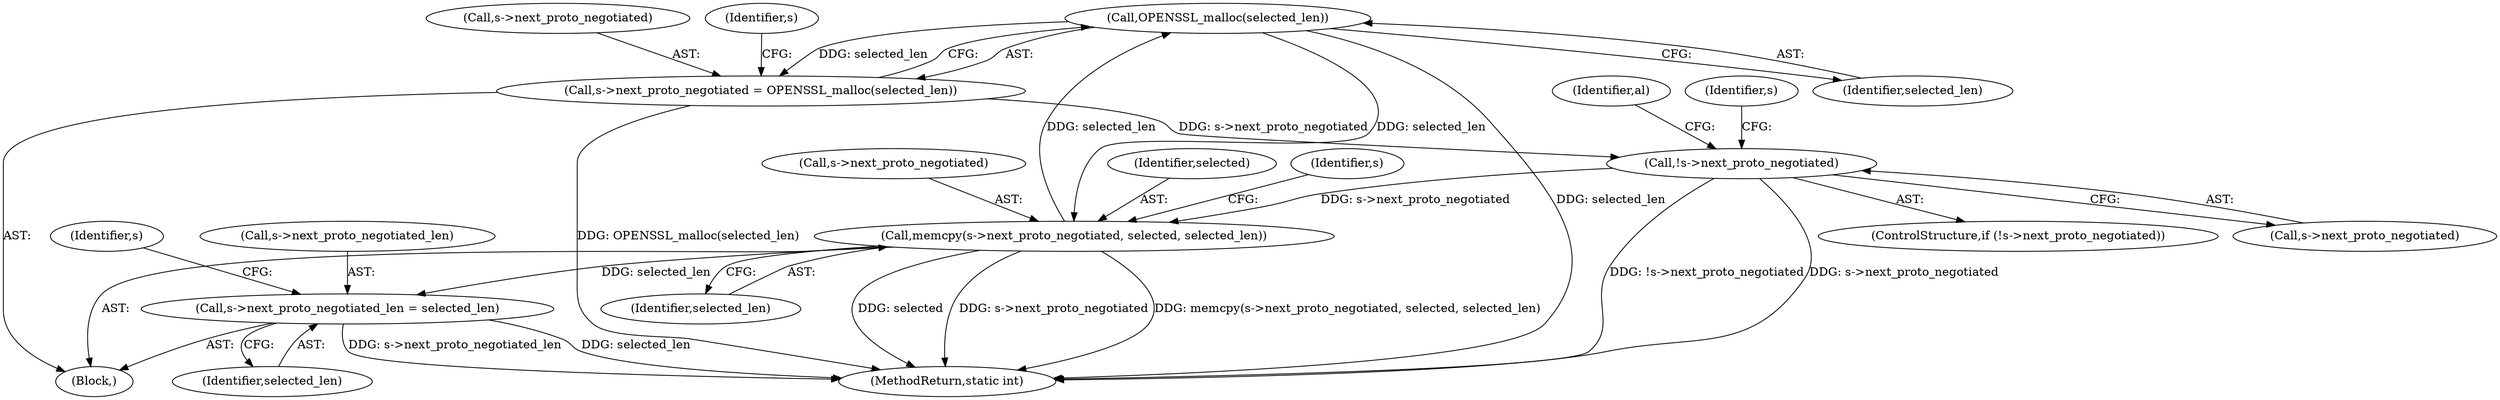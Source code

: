 digraph "0_openssl_a004e72b95835136d3f1ea90517f706c24c03da7_4@API" {
"1000641" [label="(Call,OPENSSL_malloc(selected_len))"];
"1000655" [label="(Call,memcpy(s->next_proto_negotiated, selected, selected_len))"];
"1000644" [label="(Call,!s->next_proto_negotiated)"];
"1000637" [label="(Call,s->next_proto_negotiated = OPENSSL_malloc(selected_len))"];
"1000641" [label="(Call,OPENSSL_malloc(selected_len))"];
"1000661" [label="(Call,s->next_proto_negotiated_len = selected_len)"];
"1000995" [label="(MethodReturn,static int)"];
"1000584" [label="(Block,)"];
"1000669" [label="(Identifier,s)"];
"1000638" [label="(Call,s->next_proto_negotiated)"];
"1000657" [label="(Identifier,s)"];
"1000641" [label="(Call,OPENSSL_malloc(selected_len))"];
"1000643" [label="(ControlStructure,if (!s->next_proto_negotiated))"];
"1000637" [label="(Call,s->next_proto_negotiated = OPENSSL_malloc(selected_len))"];
"1000646" [label="(Identifier,s)"];
"1000660" [label="(Identifier,selected_len)"];
"1000661" [label="(Call,s->next_proto_negotiated_len = selected_len)"];
"1000644" [label="(Call,!s->next_proto_negotiated)"];
"1000659" [label="(Identifier,selected)"];
"1000663" [label="(Identifier,s)"];
"1000651" [label="(Identifier,al)"];
"1000655" [label="(Call,memcpy(s->next_proto_negotiated, selected, selected_len))"];
"1000645" [label="(Call,s->next_proto_negotiated)"];
"1000665" [label="(Identifier,selected_len)"];
"1000656" [label="(Call,s->next_proto_negotiated)"];
"1000662" [label="(Call,s->next_proto_negotiated_len)"];
"1000642" [label="(Identifier,selected_len)"];
"1000641" -> "1000637"  [label="AST: "];
"1000641" -> "1000642"  [label="CFG: "];
"1000642" -> "1000641"  [label="AST: "];
"1000637" -> "1000641"  [label="CFG: "];
"1000641" -> "1000995"  [label="DDG: selected_len"];
"1000641" -> "1000637"  [label="DDG: selected_len"];
"1000655" -> "1000641"  [label="DDG: selected_len"];
"1000641" -> "1000655"  [label="DDG: selected_len"];
"1000655" -> "1000584"  [label="AST: "];
"1000655" -> "1000660"  [label="CFG: "];
"1000656" -> "1000655"  [label="AST: "];
"1000659" -> "1000655"  [label="AST: "];
"1000660" -> "1000655"  [label="AST: "];
"1000663" -> "1000655"  [label="CFG: "];
"1000655" -> "1000995"  [label="DDG: s->next_proto_negotiated"];
"1000655" -> "1000995"  [label="DDG: memcpy(s->next_proto_negotiated, selected, selected_len)"];
"1000655" -> "1000995"  [label="DDG: selected"];
"1000644" -> "1000655"  [label="DDG: s->next_proto_negotiated"];
"1000655" -> "1000661"  [label="DDG: selected_len"];
"1000644" -> "1000643"  [label="AST: "];
"1000644" -> "1000645"  [label="CFG: "];
"1000645" -> "1000644"  [label="AST: "];
"1000651" -> "1000644"  [label="CFG: "];
"1000657" -> "1000644"  [label="CFG: "];
"1000644" -> "1000995"  [label="DDG: !s->next_proto_negotiated"];
"1000644" -> "1000995"  [label="DDG: s->next_proto_negotiated"];
"1000637" -> "1000644"  [label="DDG: s->next_proto_negotiated"];
"1000637" -> "1000584"  [label="AST: "];
"1000638" -> "1000637"  [label="AST: "];
"1000646" -> "1000637"  [label="CFG: "];
"1000637" -> "1000995"  [label="DDG: OPENSSL_malloc(selected_len)"];
"1000661" -> "1000584"  [label="AST: "];
"1000661" -> "1000665"  [label="CFG: "];
"1000662" -> "1000661"  [label="AST: "];
"1000665" -> "1000661"  [label="AST: "];
"1000669" -> "1000661"  [label="CFG: "];
"1000661" -> "1000995"  [label="DDG: s->next_proto_negotiated_len"];
"1000661" -> "1000995"  [label="DDG: selected_len"];
}
